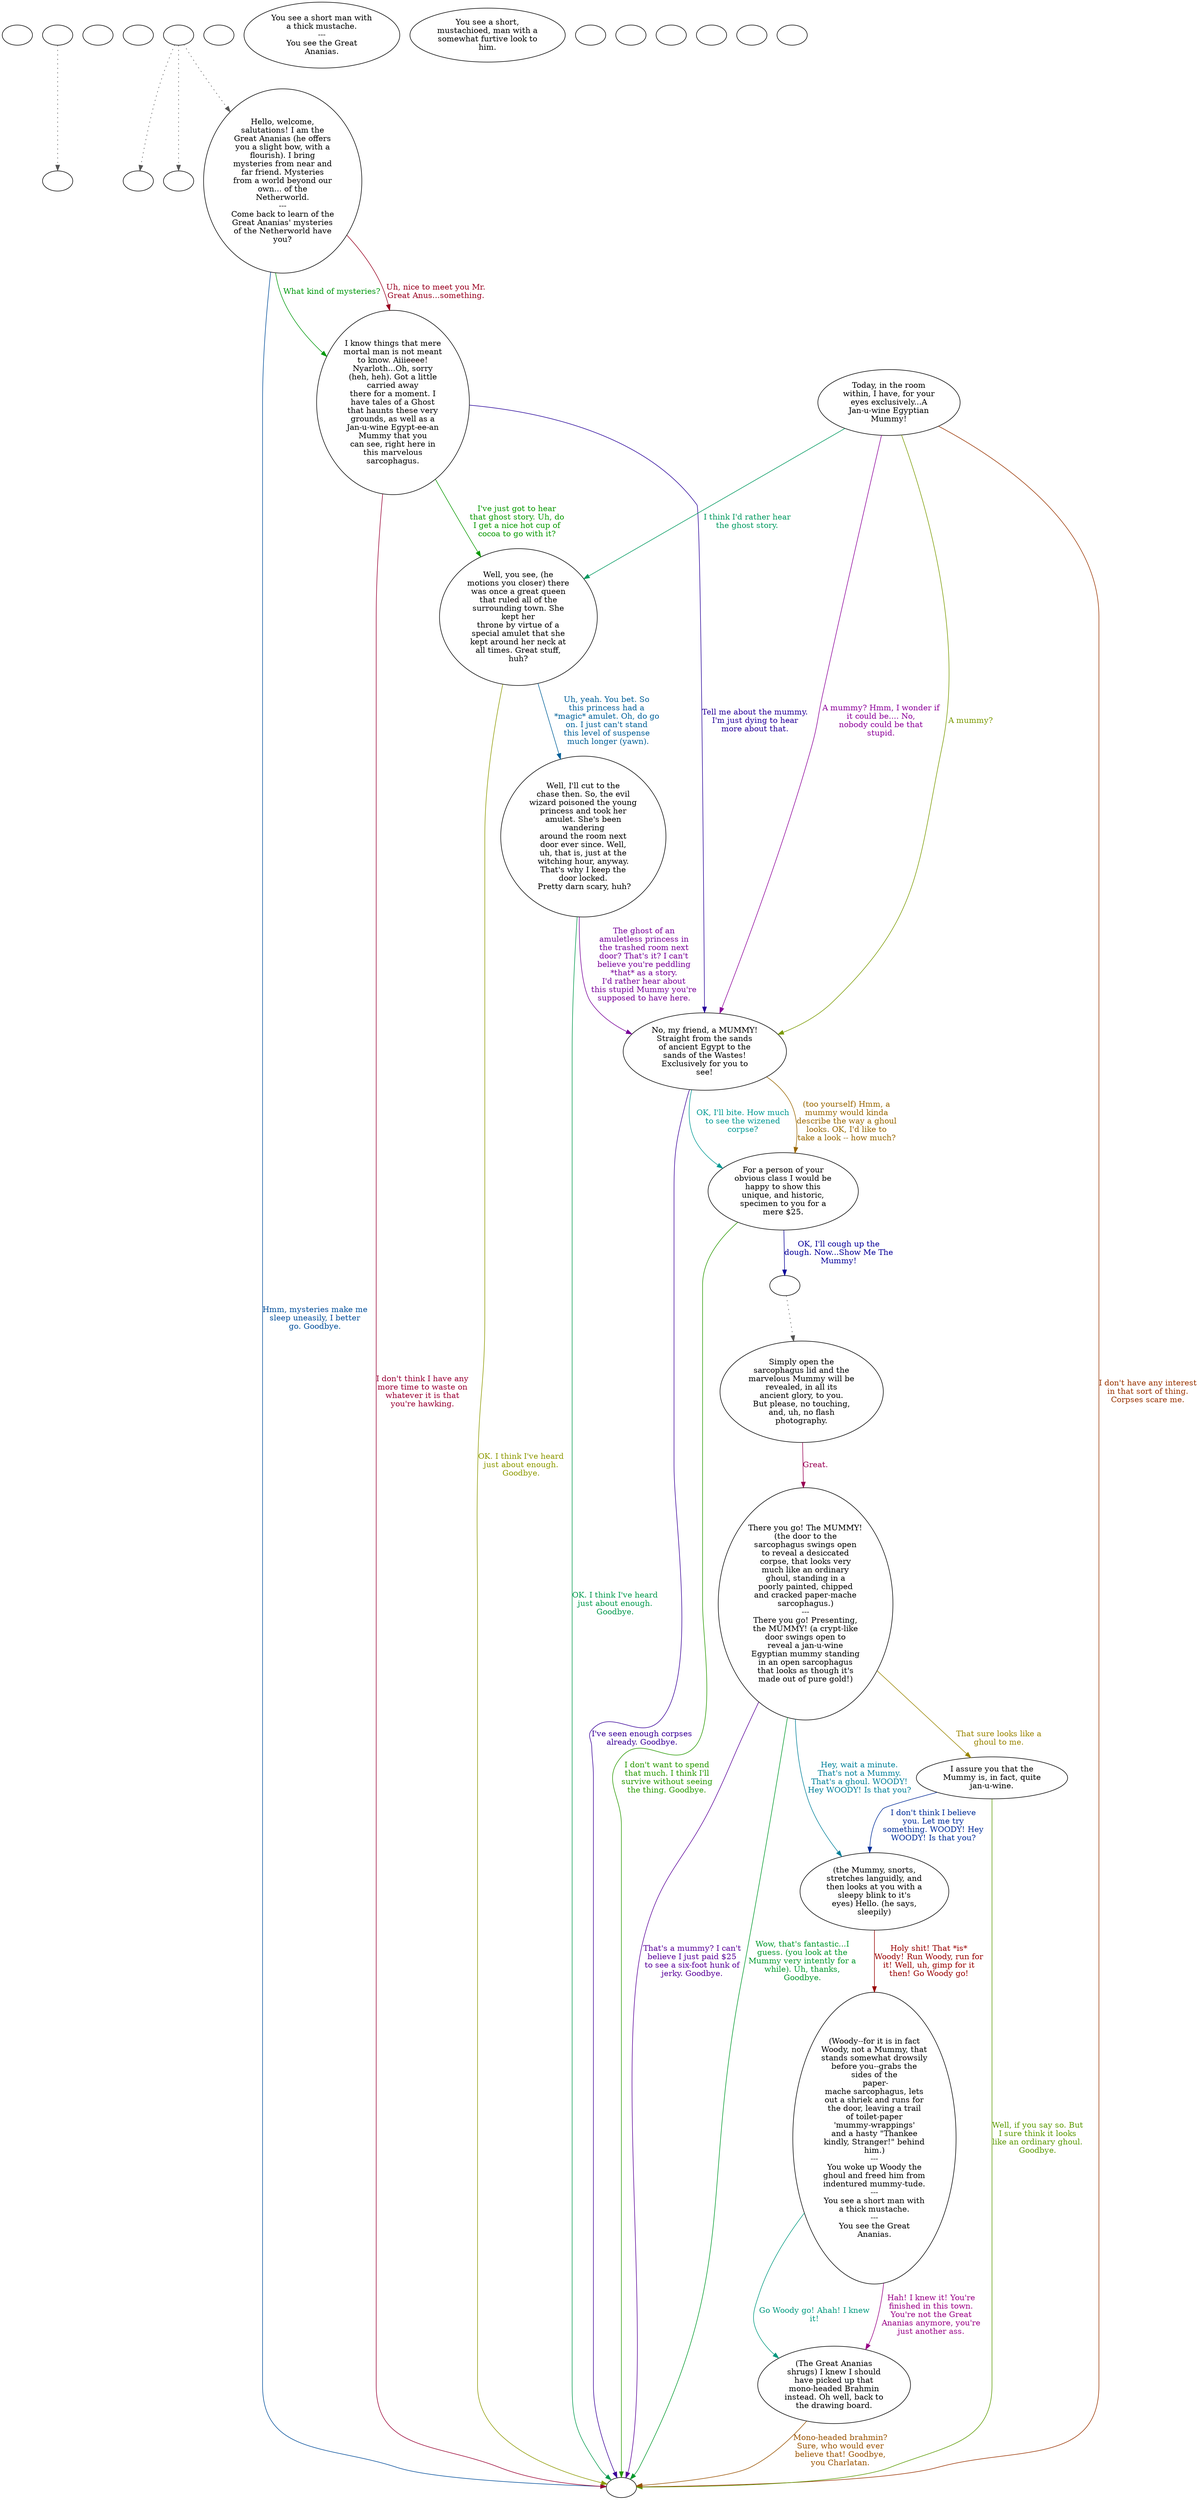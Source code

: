 digraph dcAnan {
  "checkPartyMembersNearDoor" [style=filled       fillcolor="#FFFFFF"       color="#000000"]
  "checkPartyMembersNearDoor" [label=""]
  "old_pickup_p_proc" [style=filled       fillcolor="#FFFFFF"       color="#000000"]
  "old_pickup_p_proc" [label=""]
  "pickup_p_proc" [style=filled       fillcolor="#FFFFFF"       color="#000000"]
  "pickup_p_proc" -> "old_pickup_p_proc" [style=dotted color="#555555"]
  "pickup_p_proc" [label=""]
  "start" [style=filled       fillcolor="#FFFFFF"       color="#000000"]
  "start" [label=""]
  "critter_p_proc" [style=filled       fillcolor="#FFFFFF"       color="#000000"]
  "critter_p_proc" [label=""]
  "talk_p_proc" [style=filled       fillcolor="#FFFFFF"       color="#000000"]
  "talk_p_proc" -> "Node006" [style=dotted color="#555555"]
  "talk_p_proc" -> "Node001" [style=dotted color="#555555"]
  "talk_p_proc" -> "Node003" [style=dotted color="#555555"]
  "talk_p_proc" [label=""]
  "destroy_p_proc" [style=filled       fillcolor="#FFFFFF"       color="#000000"]
  "destroy_p_proc" [label=""]
  "look_at_p_proc" [style=filled       fillcolor="#FFFFFF"       color="#000000"]
  "look_at_p_proc" [label="You see a short man with\na thick mustache.\n---\nYou see the Great\nAnanias."]
  "description_p_proc" [style=filled       fillcolor="#FFFFFF"       color="#000000"]
  "description_p_proc" [label="You see a short,\nmustachioed, man with a\nsomewhat furtive look to\nhim."]
  "use_skill_on_p_proc" [style=filled       fillcolor="#FFFFFF"       color="#000000"]
  "use_skill_on_p_proc" [label=""]
  "damage_p_proc" [style=filled       fillcolor="#FFFFFF"       color="#000000"]
  "damage_p_proc" [label=""]
  "map_enter_p_proc" [style=filled       fillcolor="#FFFFFF"       color="#000000"]
  "map_enter_p_proc" [label=""]
  "timed_event_p_proc" [style=filled       fillcolor="#FFFFFF"       color="#000000"]
  "timed_event_p_proc" [label=""]
  "Node998" [style=filled       fillcolor="#FFFFFF"       color="#000000"]
  "Node998" [label=""]
  "Node999" [style=filled       fillcolor="#FFFFFF"       color="#000000"]
  "Node999" [label=""]
  "Node001" [style=filled       fillcolor="#FFFFFF"       color="#000000"]
  "Node001" [label=""]
  "Node002" [style=filled       fillcolor="#FFFFFF"       color="#000000"]
  "Node002" [label="No, my friend, a MUMMY!\nStraight from the sands\nof ancient Egypt to the\nsands of the Wastes!\nExclusively for you to\nsee!"]
  "Node002" -> "Node007" [label="OK, I'll bite. How much\nto see the wizened\ncorpse?" color="#009993" fontcolor="#009993"]
  "Node002" -> "Node007" [label="(too yourself) Hmm, a\nmummy would kinda\ndescribe the way a ghoul\nlooks. OK, I'd like to\ntake a look -- how much?" color="#996600" fontcolor="#996600"]
  "Node002" -> "Node999" [label="I've seen enough corpses\nalready. Goodbye." color="#390099" fontcolor="#390099"]
  "Node003" [style=filled       fillcolor="#FFFFFF"       color="#000000"]
  "Node003" [label="Hello, welcome,\nsalutations! I am the\nGreat Ananias (he offers\nyou a slight bow, with a\nflourish). I bring\nmysteries from near and\nfar friend. Mysteries\nfrom a world beyond our\nown... of the\nNetherworld.\n---\nCome back to learn of the\nGreat Ananias' mysteries\nof the Netherworld have\nyou?"]
  "Node003" -> "Node014" [label="What kind of mysteries?" color="#00990D" fontcolor="#00990D"]
  "Node003" -> "Node014" [label="Uh, nice to meet you Mr.\nGreat Anus...something." color="#990020" fontcolor="#990020"]
  "Node003" -> "Node999" [label="Hmm, mysteries make me\nsleep uneasily, I better\ngo. Goodbye." color="#004D99" fontcolor="#004D99"]
  "Node004" [style=filled       fillcolor="#FFFFFF"       color="#000000"]
  "Node004" [label=""]
  "Node005" [style=filled       fillcolor="#FFFFFF"       color="#000000"]
  "Node005" [label="Today, in the room\nwithin, I have, for your\neyes exclusively...A\nJan-u-wine Egyptian\nMummy!"]
  "Node005" -> "Node002" [label="A mummy?" color="#799900" fontcolor="#799900"]
  "Node005" -> "Node002" [label="A mummy? Hmm, I wonder if\nit could be.... No,\nnobody could be that\nstupid." color="#8C0099" fontcolor="#8C0099"]
  "Node005" -> "Node015" [label="I think I'd rather hear\nthe ghost story." color="#00995F" fontcolor="#00995F"]
  "Node005" -> "Node999" [label="I don't have any interest\nin that sort of thing.\nCorpses scare me." color="#993300" fontcolor="#993300"]
  "Node006" [style=filled       fillcolor="#FFFFFF"       color="#000000"]
  "Node006" [label=""]
  "Node007" [style=filled       fillcolor="#FFFFFF"       color="#000000"]
  "Node007" [label="For a person of your\nobvious class I would be\nhappy to show this\nunique, and historic,\nspecimen to you for a\nmere $25."]
  "Node007" -> "Node007a" [label="OK, I'll cough up the\ndough. Now...Show Me The\nMummy!" color="#060099" fontcolor="#060099"]
  "Node007" -> "Node999" [label="I don't want to spend\nthat much. I think I'll\nsurvive without seeing\nthe thing. Goodbye." color="#279900" fontcolor="#279900"]
  "Node007a" [style=filled       fillcolor="#FFFFFF"       color="#000000"]
  "Node007a" -> "Node008" [style=dotted color="#555555"]
  "Node007a" [label=""]
  "Node008" [style=filled       fillcolor="#FFFFFF"       color="#000000"]
  "Node008" [label="Simply open the\nsarcophagus lid and the\nmarvelous Mummy will be\nrevealed, in all its\nancient glory, to you.\nBut please, no touching,\nand, uh, no flash\nphotography."]
  "Node008" -> "Node009" [label="Great." color="#990053" fontcolor="#990053"]
  "Node009" [style=filled       fillcolor="#FFFFFF"       color="#000000"]
  "Node009" [label="There you go! The MUMMY!\n(the door to the\nsarcophagus swings open\nto reveal a desiccated\ncorpse, that looks very\nmuch like an ordinary\nghoul, standing in a\npoorly painted, chipped\nand cracked paper-mache\nsarcophagus.)\n---\nThere you go! Presenting,\nthe MUMMY! (a crypt-like\ndoor swings open to\nreveal a jan-u-wine\nEgyptian mummy standing\nin an open sarcophagus\nthat looks as though it's\nmade out of pure gold!)"]
  "Node009" -> "Node010" [label="Hey, wait a minute.\nThat's not a Mummy.\nThat's a ghoul. WOODY!\nHey WOODY! Is that you?" color="#008099" fontcolor="#008099"]
  "Node009" -> "Node011" [label="That sure looks like a\nghoul to me." color="#998500" fontcolor="#998500"]
  "Node009" -> "Node999" [label="That's a mummy? I can't\nbelieve I just paid $25\nto see a six-foot hunk of\njerky. Goodbye." color="#590099" fontcolor="#590099"]
  "Node009" -> "Node999" [label="Wow, that's fantastic...I\nguess. (you look at the\nMummy very intently for a\nwhile). Uh, thanks,\nGoodbye." color="#00992C" fontcolor="#00992C"]
  "Node010" [style=filled       fillcolor="#FFFFFF"       color="#000000"]
  "Node010" [label="(the Mummy, snorts,\nstretches languidly, and\nthen looks at you with a\nsleepy blink to it's\neyes) Hello. (he says,\nsleepily)"]
  "Node010" -> "Node012" [label="Holy shit! That *is*\nWoody! Run Woody, run for\nit! Well, uh, gimp for it\nthen! Go Woody go!" color="#990000" fontcolor="#990000"]
  "Node011" [style=filled       fillcolor="#FFFFFF"       color="#000000"]
  "Node011" [label="I assure you that the\nMummy is, in fact, quite\njan-u-wine."]
  "Node011" -> "Node010" [label="I don't think I believe\nyou. Let me try\nsomething. WOODY! Hey\nWOODY! Is that you?" color="#002D99" fontcolor="#002D99"]
  "Node011" -> "Node999" [label="Well, if you say so. But\nI sure think it looks\nlike an ordinary ghoul.\nGoodbye." color="#5A9900" fontcolor="#5A9900"]
  "Node012" [style=filled       fillcolor="#FFFFFF"       color="#000000"]
  "Node012" [label="(Woody--for it is in fact\nWoody, not a Mummy, that\nstands somewhat drowsily\nbefore you--grabs the\nsides of the\n paper-\nmache sarcophagus, lets\nout a shriek and runs for\nthe door, leaving a trail\nof toilet-paper\n'mummy-wrappings'\nand a hasty \"Thankee\nkindly, Stranger!\" behind\nhim.)\n---\nYou woke up Woody the\nghoul and freed him from\nindentured mummy-tude.\n---\nYou see a short man with\na thick mustache.\n---\nYou see the Great\nAnanias."]
  "Node012" -> "Node013" [label="Hah! I knew it! You're\nfinished in this town.\nYou're not the Great\nAnanias anymore, you're\njust another ass." color="#990086" fontcolor="#990086"]
  "Node012" -> "Node013" [label="Go Woody go! Ahah! I knew\nit!" color="#00997F" fontcolor="#00997F"]
  "Node013" [style=filled       fillcolor="#FFFFFF"       color="#000000"]
  "Node013" [label="(The Great Ananias\nshrugs) I knew I should\nhave picked up that\nmono-headed Brahmin\ninstead. Oh well, back to\nthe drawing board."]
  "Node013" -> "Node999" [label="Mono-headed brahmin?\nSure, who would ever\nbelieve that! Goodbye,\nyou Charlatan." color="#995200" fontcolor="#995200"]
  "Node014" [style=filled       fillcolor="#FFFFFF"       color="#000000"]
  "Node014" [label="I know things that mere\nmortal man is not meant\nto know. Aiiieeee!\nNyarloth...Oh, sorry\n(heh, heh). Got a little\ncarried away\nthere for a moment. I\nhave tales of a Ghost\nthat haunts these very\ngrounds, as well as a\nJan-u-wine Egypt-ee-an\nMummy that you\ncan see, right here in\nthis marvelous\nsarcophagus."]
  "Node014" -> "Node002" [label="Tell me about the mummy.\nI'm just dying to hear\nmore about that." color="#260099" fontcolor="#260099"]
  "Node014" -> "Node015" [label="I've just got to hear\nthat ghost story. Uh, do\nI get a nice hot cup of\ncocoa to go with it?" color="#079900" fontcolor="#079900"]
  "Node014" -> "Node999" [label="I don't think I have any\nmore time to waste on\nwhatever it is that\nyou're hawking." color="#990034" fontcolor="#990034"]
  "Node015" [style=filled       fillcolor="#FFFFFF"       color="#000000"]
  "Node015" [label="Well, you see, (he\nmotions you closer) there\nwas once a great queen\nthat ruled all of the\nsurrounding town. She\nkept her\nthrone by virtue of a\nspecial amulet that she\nkept around her neck at\nall times. Great stuff,\nhuh?"]
  "Node015" -> "Node016" [label="Uh, yeah. You bet. So\nthis princess had a\n*magic* amulet. Oh, do go\non. I just can't stand\nthis level of suspense\n much longer (yawn)." color="#006099" fontcolor="#006099"]
  "Node015" -> "Node999" [label="OK. I think I've heard\njust about enough.\nGoodbye." color="#8D9900" fontcolor="#8D9900"]
  "Node016" [style=filled       fillcolor="#FFFFFF"       color="#000000"]
  "Node016" [label="Well, I'll cut to the\nchase then. So, the evil\nwizard poisoned the young\nprincess and took her\namulet. She's been\nwandering\naround the room next\ndoor ever since. Well,\nuh, that is, just at the\nwitching hour, anyway.\nThat's why I keep the\ndoor locked.\n Pretty darn scary, huh?"]
  "Node016" -> "Node002" [label="The ghost of an\namuletless princess in\nthe trashed room next\ndoor? That's it? I can't\nbelieve you're peddling\n*that* as a story.\nI'd rather hear about\nthis stupid Mummy you're\nsupposed to have here." color="#780099" fontcolor="#780099"]
  "Node016" -> "Node999" [label="OK. I think I've heard\njust about enough.\nGoodbye." color="#00994C" fontcolor="#00994C"]
}